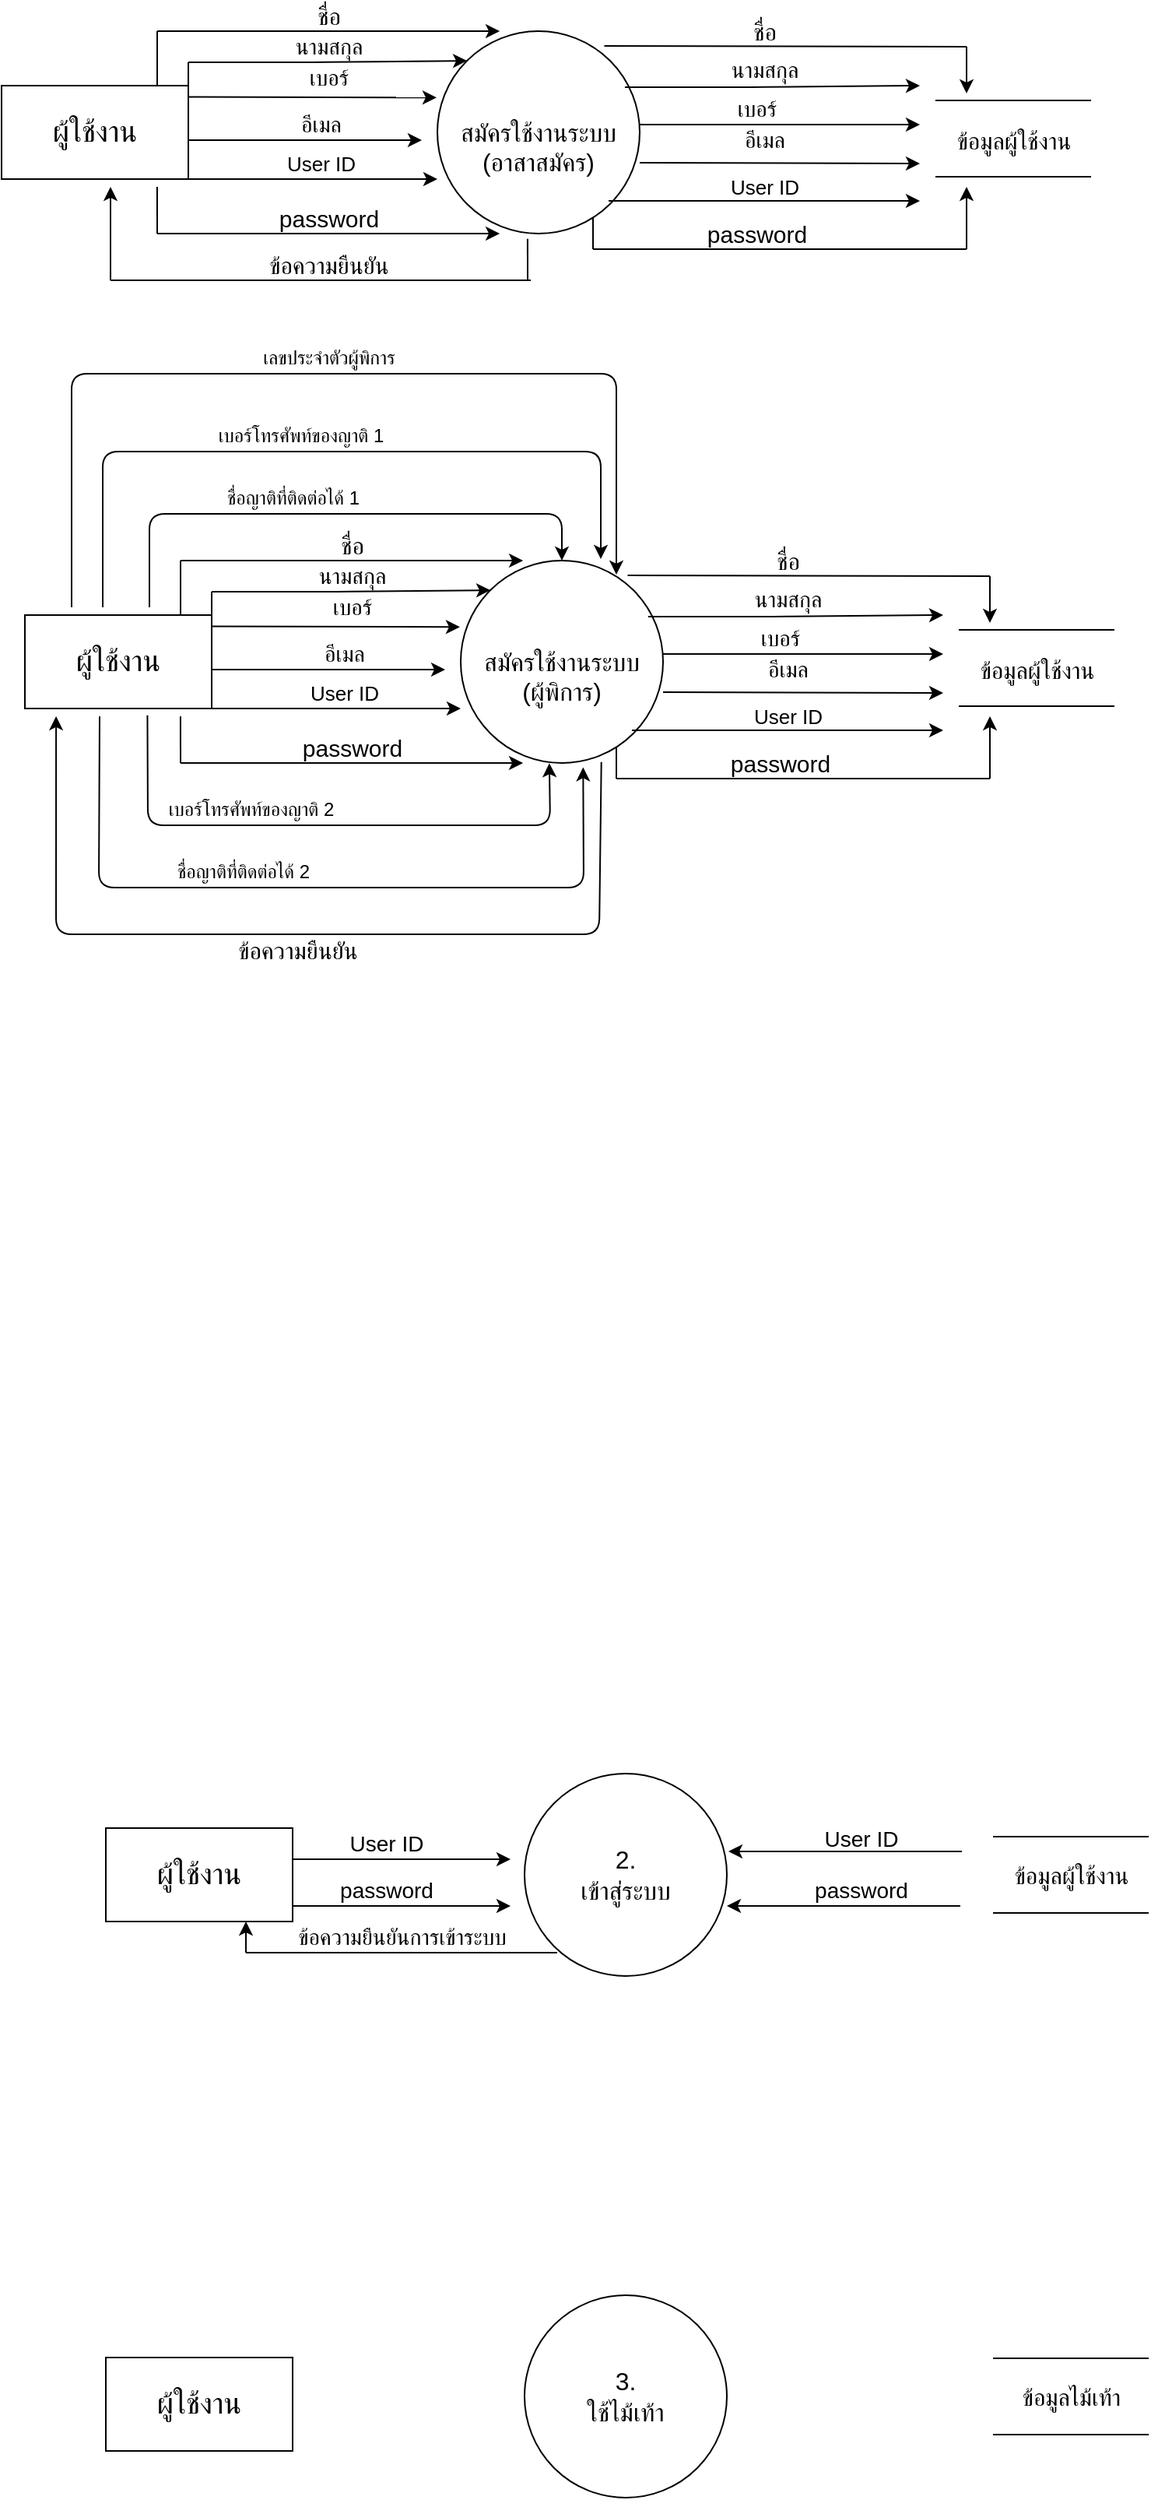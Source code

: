 <mxfile version="13.7.1" type="github" pages="2"><diagram id="nJrg5weNIt6uF1st0Hgo" name="Page-1"><mxGraphModel dx="918" dy="544" grid="1" gridSize="10" guides="1" tooltips="1" connect="1" arrows="1" fold="1" page="1" pageScale="1" pageWidth="850" pageHeight="1100" math="0" shadow="0"><root><mxCell id="0"/><mxCell id="1" parent="0"/><mxCell id="fCIiJYiWn4612jN8ktfM-1" value="&lt;font style=&quot;font-size: 19px&quot;&gt;ผู้ใช้งาน&lt;/font&gt;" style="rounded=0;whiteSpace=wrap;html=1;" vertex="1" parent="1"><mxGeometry x="75" y="85" width="120" height="60" as="geometry"/></mxCell><mxCell id="fCIiJYiWn4612jN8ktfM-2" value="&lt;font style=&quot;font-size: 16px&quot;&gt;&lt;br&gt;สมัครใช้งานระบบ&lt;br&gt;(อาสาสมัคร)&lt;br&gt;&lt;/font&gt;" style="ellipse;whiteSpace=wrap;html=1;aspect=fixed;" vertex="1" parent="1"><mxGeometry x="355" y="50" width="130" height="130" as="geometry"/></mxCell><mxCell id="fCIiJYiWn4612jN8ktfM-3" value="" style="endArrow=none;html=1;" edge="1" parent="1"><mxGeometry width="50" height="50" relative="1" as="geometry"><mxPoint x="175" y="85" as="sourcePoint"/><mxPoint x="175" y="50" as="targetPoint"/></mxGeometry></mxCell><mxCell id="fCIiJYiWn4612jN8ktfM-4" value="" style="endArrow=classic;html=1;entryX=0.308;entryY=0;entryDx=0;entryDy=0;entryPerimeter=0;" edge="1" parent="1" target="fCIiJYiWn4612jN8ktfM-2"><mxGeometry width="50" height="50" relative="1" as="geometry"><mxPoint x="175" y="50" as="sourcePoint"/><mxPoint x="225" as="targetPoint"/></mxGeometry></mxCell><mxCell id="fCIiJYiWn4612jN8ktfM-5" value="&lt;font style=&quot;font-size: 15px&quot;&gt;ชื่อ&lt;/font&gt;" style="text;html=1;align=center;verticalAlign=middle;resizable=0;points=[];autosize=1;" vertex="1" parent="1"><mxGeometry x="270" y="30" width="30" height="20" as="geometry"/></mxCell><mxCell id="fCIiJYiWn4612jN8ktfM-6" value="" style="endArrow=classic;html=1;entryX=0;entryY=0;entryDx=0;entryDy=0;" edge="1" parent="1" target="fCIiJYiWn4612jN8ktfM-2"><mxGeometry width="50" height="50" relative="1" as="geometry"><mxPoint x="195" y="70" as="sourcePoint"/><mxPoint x="270" y="85" as="targetPoint"/><Array as="points"><mxPoint x="275" y="70"/></Array></mxGeometry></mxCell><mxCell id="fCIiJYiWn4612jN8ktfM-7" value="&lt;font style=&quot;font-size: 14px&quot;&gt;นามสกุล&lt;/font&gt;" style="text;html=1;align=center;verticalAlign=middle;resizable=0;points=[];autosize=1;" vertex="1" parent="1"><mxGeometry x="250" y="50" width="70" height="20" as="geometry"/></mxCell><mxCell id="fCIiJYiWn4612jN8ktfM-8" value="" style="endArrow=classic;html=1;exitX=1.003;exitY=0.12;exitDx=0;exitDy=0;exitPerimeter=0;entryX=-0.004;entryY=0.328;entryDx=0;entryDy=0;entryPerimeter=0;" edge="1" parent="1" source="fCIiJYiWn4612jN8ktfM-1" target="fCIiJYiWn4612jN8ktfM-2"><mxGeometry width="50" height="50" relative="1" as="geometry"><mxPoint x="195" y="105" as="sourcePoint"/><mxPoint x="353" y="90" as="targetPoint"/><Array as="points"/></mxGeometry></mxCell><mxCell id="fCIiJYiWn4612jN8ktfM-9" value="&lt;font style=&quot;font-size: 14px&quot;&gt;เบอร์&lt;/font&gt;" style="text;html=1;align=center;verticalAlign=middle;resizable=0;points=[];autosize=1;" vertex="1" parent="1"><mxGeometry x="265" y="70" width="40" height="20" as="geometry"/></mxCell><mxCell id="fCIiJYiWn4612jN8ktfM-10" value="&lt;font style=&quot;font-size: 14px&quot;&gt;อีเมล&lt;/font&gt;" style="text;html=1;align=center;verticalAlign=middle;resizable=0;points=[];autosize=1;" vertex="1" parent="1"><mxGeometry x="255" y="100" width="50" height="20" as="geometry"/></mxCell><mxCell id="fCIiJYiWn4612jN8ktfM-11" value="" style="endArrow=none;html=1;" edge="1" parent="1"><mxGeometry width="50" height="50" relative="1" as="geometry"><mxPoint x="195" y="85" as="sourcePoint"/><mxPoint x="195" y="70" as="targetPoint"/></mxGeometry></mxCell><mxCell id="fCIiJYiWn4612jN8ktfM-12" value="" style="endArrow=classic;html=1;" edge="1" parent="1"><mxGeometry width="50" height="50" relative="1" as="geometry"><mxPoint x="195" y="120" as="sourcePoint"/><mxPoint x="345" y="120" as="targetPoint"/></mxGeometry></mxCell><mxCell id="fCIiJYiWn4612jN8ktfM-13" value="" style="endArrow=classic;html=1;" edge="1" parent="1"><mxGeometry width="50" height="50" relative="1" as="geometry"><mxPoint x="195" y="145" as="sourcePoint"/><mxPoint x="355" y="145" as="targetPoint"/></mxGeometry></mxCell><mxCell id="fCIiJYiWn4612jN8ktfM-14" value="&lt;font style=&quot;font-size: 13px&quot;&gt;User ID&lt;/font&gt;" style="text;html=1;align=center;verticalAlign=middle;resizable=0;points=[];autosize=1;" vertex="1" parent="1"><mxGeometry x="250" y="125" width="60" height="20" as="geometry"/></mxCell><mxCell id="fCIiJYiWn4612jN8ktfM-15" value="" style="endArrow=classic;html=1;entryX=0.308;entryY=1;entryDx=0;entryDy=0;entryPerimeter=0;" edge="1" parent="1" target="fCIiJYiWn4612jN8ktfM-2"><mxGeometry width="50" height="50" relative="1" as="geometry"><mxPoint x="175" y="180" as="sourcePoint"/><mxPoint x="225" y="130" as="targetPoint"/></mxGeometry></mxCell><mxCell id="fCIiJYiWn4612jN8ktfM-16" value="" style="endArrow=none;html=1;entryX=0.833;entryY=1.083;entryDx=0;entryDy=0;entryPerimeter=0;" edge="1" parent="1" target="fCIiJYiWn4612jN8ktfM-1"><mxGeometry width="50" height="50" relative="1" as="geometry"><mxPoint x="175" y="180" as="sourcePoint"/><mxPoint x="225" y="130" as="targetPoint"/></mxGeometry></mxCell><mxCell id="fCIiJYiWn4612jN8ktfM-17" value="&lt;font style=&quot;font-size: 15px&quot;&gt;password&lt;/font&gt;" style="text;html=1;align=center;verticalAlign=middle;resizable=0;points=[];autosize=1;" vertex="1" parent="1"><mxGeometry x="245" y="160" width="80" height="20" as="geometry"/></mxCell><mxCell id="fCIiJYiWn4612jN8ktfM-18" value="" style="endArrow=classic;html=1;" edge="1" parent="1"><mxGeometry width="50" height="50" relative="1" as="geometry"><mxPoint x="695" y="60" as="sourcePoint"/><mxPoint x="695" y="90" as="targetPoint"/></mxGeometry></mxCell><mxCell id="fCIiJYiWn4612jN8ktfM-19" value="&lt;font style=&quot;font-size: 15px&quot;&gt;ชื่อ&lt;/font&gt;" style="text;html=1;align=center;verticalAlign=middle;resizable=0;points=[];autosize=1;" vertex="1" parent="1"><mxGeometry x="550" y="40" width="30" height="20" as="geometry"/></mxCell><mxCell id="fCIiJYiWn4612jN8ktfM-20" value="" style="endArrow=classic;html=1;" edge="1" parent="1"><mxGeometry width="50" height="50" relative="1" as="geometry"><mxPoint x="475.48" y="85.96" as="sourcePoint"/><mxPoint x="665" y="85" as="targetPoint"/><Array as="points"><mxPoint x="555.48" y="85.96"/></Array></mxGeometry></mxCell><mxCell id="fCIiJYiWn4612jN8ktfM-21" value="&lt;font style=&quot;font-size: 14px&quot;&gt;นามสกุล&lt;/font&gt;" style="text;html=1;align=center;verticalAlign=middle;resizable=0;points=[];autosize=1;" vertex="1" parent="1"><mxGeometry x="530" y="65" width="70" height="20" as="geometry"/></mxCell><mxCell id="fCIiJYiWn4612jN8ktfM-22" value="" style="endArrow=classic;html=1;" edge="1" parent="1"><mxGeometry width="50" height="50" relative="1" as="geometry"><mxPoint x="485" y="110" as="sourcePoint"/><mxPoint x="665" y="110" as="targetPoint"/><Array as="points"/></mxGeometry></mxCell><mxCell id="fCIiJYiWn4612jN8ktfM-23" value="&lt;font style=&quot;font-size: 14px&quot;&gt;เบอร์&lt;/font&gt;" style="text;html=1;align=center;verticalAlign=middle;resizable=0;points=[];autosize=1;" vertex="1" parent="1"><mxGeometry x="540" y="90" width="40" height="20" as="geometry"/></mxCell><mxCell id="fCIiJYiWn4612jN8ktfM-24" value="&lt;font style=&quot;font-size: 14px&quot;&gt;อีเมล&lt;/font&gt;" style="text;html=1;align=center;verticalAlign=middle;resizable=0;points=[];autosize=1;" vertex="1" parent="1"><mxGeometry x="540" y="110" width="50" height="20" as="geometry"/></mxCell><mxCell id="fCIiJYiWn4612jN8ktfM-25" value="" style="endArrow=classic;html=1;" edge="1" parent="1"><mxGeometry width="50" height="50" relative="1" as="geometry"><mxPoint x="485" y="134.5" as="sourcePoint"/><mxPoint x="665" y="135" as="targetPoint"/></mxGeometry></mxCell><mxCell id="fCIiJYiWn4612jN8ktfM-26" value="" style="endArrow=classic;html=1;" edge="1" parent="1"><mxGeometry width="50" height="50" relative="1" as="geometry"><mxPoint x="465" y="159" as="sourcePoint"/><mxPoint x="665" y="159" as="targetPoint"/></mxGeometry></mxCell><mxCell id="fCIiJYiWn4612jN8ktfM-27" value="&lt;font style=&quot;font-size: 13px&quot;&gt;User ID&lt;/font&gt;" style="text;html=1;align=center;verticalAlign=middle;resizable=0;points=[];autosize=1;" vertex="1" parent="1"><mxGeometry x="535" y="140" width="60" height="20" as="geometry"/></mxCell><mxCell id="fCIiJYiWn4612jN8ktfM-28" value="" style="endArrow=none;html=1;" edge="1" parent="1"><mxGeometry width="50" height="50" relative="1" as="geometry"><mxPoint x="455" y="190" as="sourcePoint"/><mxPoint x="455" y="170" as="targetPoint"/></mxGeometry></mxCell><mxCell id="fCIiJYiWn4612jN8ktfM-29" value="&lt;font style=&quot;font-size: 15px&quot;&gt;password&lt;/font&gt;" style="text;html=1;align=center;verticalAlign=middle;resizable=0;points=[];autosize=1;" vertex="1" parent="1"><mxGeometry x="520" y="170" width="80" height="20" as="geometry"/></mxCell><mxCell id="fCIiJYiWn4612jN8ktfM-30" value="" style="endArrow=none;html=1;" edge="1" parent="1"><mxGeometry width="50" height="50" relative="1" as="geometry"><mxPoint x="462.25" y="59.5" as="sourcePoint"/><mxPoint x="695" y="60" as="targetPoint"/></mxGeometry></mxCell><mxCell id="fCIiJYiWn4612jN8ktfM-31" value="" style="endArrow=none;html=1;" edge="1" parent="1"><mxGeometry width="50" height="50" relative="1" as="geometry"><mxPoint x="455" y="190" as="sourcePoint"/><mxPoint x="695" y="190" as="targetPoint"/></mxGeometry></mxCell><mxCell id="fCIiJYiWn4612jN8ktfM-32" value="" style="endArrow=classic;html=1;" edge="1" parent="1"><mxGeometry width="50" height="50" relative="1" as="geometry"><mxPoint x="695" y="190" as="sourcePoint"/><mxPoint x="695" y="150" as="targetPoint"/></mxGeometry></mxCell><mxCell id="fCIiJYiWn4612jN8ktfM-33" value="" style="endArrow=none;html=1;entryX=0.446;entryY=1.026;entryDx=0;entryDy=0;entryPerimeter=0;" edge="1" parent="1" target="fCIiJYiWn4612jN8ktfM-2"><mxGeometry width="50" height="50" relative="1" as="geometry"><mxPoint x="413" y="210" as="sourcePoint"/><mxPoint x="415" y="210" as="targetPoint"/></mxGeometry></mxCell><mxCell id="fCIiJYiWn4612jN8ktfM-34" value="" style="endArrow=none;html=1;" edge="1" parent="1"><mxGeometry width="50" height="50" relative="1" as="geometry"><mxPoint x="145" y="210" as="sourcePoint"/><mxPoint x="415" y="210" as="targetPoint"/></mxGeometry></mxCell><mxCell id="fCIiJYiWn4612jN8ktfM-35" value="" style="endArrow=classic;html=1;" edge="1" parent="1"><mxGeometry width="50" height="50" relative="1" as="geometry"><mxPoint x="145" y="210" as="sourcePoint"/><mxPoint x="145" y="150" as="targetPoint"/></mxGeometry></mxCell><mxCell id="fCIiJYiWn4612jN8ktfM-36" value="&lt;font style=&quot;font-size: 15px&quot;&gt;ข้อความยืนยัน&lt;/font&gt;" style="text;html=1;align=center;verticalAlign=middle;resizable=0;points=[];autosize=1;" vertex="1" parent="1"><mxGeometry x="235" y="190" width="100" height="20" as="geometry"/></mxCell><mxCell id="fCIiJYiWn4612jN8ktfM-37" value="&lt;font style=&quot;font-size: 19px&quot;&gt;ผู้ใช้งาน&lt;/font&gt;" style="rounded=0;whiteSpace=wrap;html=1;" vertex="1" parent="1"><mxGeometry x="142" y="1204" width="120" height="60" as="geometry"/></mxCell><mxCell id="fCIiJYiWn4612jN8ktfM-38" value="&lt;font style=&quot;font-size: 16px&quot;&gt;2.&lt;br&gt;เข้าสู่ระบบ&lt;br&gt;&lt;/font&gt;" style="ellipse;whiteSpace=wrap;html=1;aspect=fixed;" vertex="1" parent="1"><mxGeometry x="411" y="1169" width="130" height="130" as="geometry"/></mxCell><mxCell id="fCIiJYiWn4612jN8ktfM-39" value="" style="endArrow=classic;html=1;" edge="1" parent="1"><mxGeometry width="50" height="50" relative="1" as="geometry"><mxPoint x="262" y="1224" as="sourcePoint"/><mxPoint x="402" y="1224" as="targetPoint"/></mxGeometry></mxCell><mxCell id="fCIiJYiWn4612jN8ktfM-40" value="&lt;font style=&quot;font-size: 14px&quot;&gt;User ID&lt;/font&gt;" style="text;html=1;align=center;verticalAlign=middle;resizable=0;points=[];autosize=1;" vertex="1" parent="1"><mxGeometry x="292" y="1204" width="60" height="20" as="geometry"/></mxCell><mxCell id="fCIiJYiWn4612jN8ktfM-41" value="" style="endArrow=classic;html=1;" edge="1" parent="1"><mxGeometry width="50" height="50" relative="1" as="geometry"><mxPoint x="262" y="1254" as="sourcePoint"/><mxPoint x="402" y="1254" as="targetPoint"/></mxGeometry></mxCell><mxCell id="fCIiJYiWn4612jN8ktfM-42" value="&lt;font style=&quot;font-size: 14px&quot;&gt;password&lt;/font&gt;" style="text;html=1;align=center;verticalAlign=middle;resizable=0;points=[];autosize=1;" vertex="1" parent="1"><mxGeometry x="282" y="1234" width="80" height="20" as="geometry"/></mxCell><mxCell id="fCIiJYiWn4612jN8ktfM-43" value="" style="endArrow=classic;html=1;" edge="1" parent="1"><mxGeometry width="50" height="50" relative="1" as="geometry"><mxPoint x="692" y="1219" as="sourcePoint"/><mxPoint x="542" y="1219" as="targetPoint"/></mxGeometry></mxCell><mxCell id="fCIiJYiWn4612jN8ktfM-44" value="" style="endArrow=classic;html=1;" edge="1" parent="1"><mxGeometry width="50" height="50" relative="1" as="geometry"><mxPoint x="691" y="1254" as="sourcePoint"/><mxPoint x="541" y="1254" as="targetPoint"/></mxGeometry></mxCell><mxCell id="fCIiJYiWn4612jN8ktfM-45" value="&lt;font style=&quot;font-size: 14px&quot;&gt;User ID&lt;/font&gt;" style="text;html=1;align=center;verticalAlign=middle;resizable=0;points=[];autosize=1;" vertex="1" parent="1"><mxGeometry x="597" y="1201" width="60" height="20" as="geometry"/></mxCell><mxCell id="fCIiJYiWn4612jN8ktfM-46" value="&lt;font style=&quot;font-size: 14px&quot;&gt;password&lt;/font&gt;" style="text;html=1;align=center;verticalAlign=middle;resizable=0;points=[];autosize=1;" vertex="1" parent="1"><mxGeometry x="587" y="1234" width="80" height="20" as="geometry"/></mxCell><mxCell id="fCIiJYiWn4612jN8ktfM-47" value="" style="endArrow=none;html=1;" edge="1" parent="1"><mxGeometry width="50" height="50" relative="1" as="geometry"><mxPoint x="232" y="1284" as="sourcePoint"/><mxPoint x="432" y="1284" as="targetPoint"/></mxGeometry></mxCell><mxCell id="fCIiJYiWn4612jN8ktfM-48" value="" style="endArrow=classic;html=1;entryX=0.75;entryY=1;entryDx=0;entryDy=0;" edge="1" parent="1" target="fCIiJYiWn4612jN8ktfM-37"><mxGeometry width="50" height="50" relative="1" as="geometry"><mxPoint x="232" y="1284" as="sourcePoint"/><mxPoint x="502" y="1194" as="targetPoint"/></mxGeometry></mxCell><mxCell id="fCIiJYiWn4612jN8ktfM-49" value="&lt;font style=&quot;font-size: 14px&quot;&gt;ข้อความยืนยันการเข้าระบบ&lt;/font&gt;" style="text;html=1;align=center;verticalAlign=middle;resizable=0;points=[];autosize=1;" vertex="1" parent="1"><mxGeometry x="247" y="1264" width="170" height="20" as="geometry"/></mxCell><mxCell id="fCIiJYiWn4612jN8ktfM-50" value="&lt;font style=&quot;font-size: 19px&quot;&gt;ผู้ใช้งาน&lt;/font&gt;" style="rounded=0;whiteSpace=wrap;html=1;" vertex="1" parent="1"><mxGeometry x="142" y="1544" width="120" height="60" as="geometry"/></mxCell><mxCell id="fCIiJYiWn4612jN8ktfM-51" value="&lt;font style=&quot;font-size: 16px&quot;&gt;3.&lt;br&gt;ใช้ไม้เท้า&lt;br&gt;&lt;/font&gt;" style="ellipse;whiteSpace=wrap;html=1;aspect=fixed;" vertex="1" parent="1"><mxGeometry x="411" y="1504" width="130" height="130" as="geometry"/></mxCell><mxCell id="fCIiJYiWn4612jN8ktfM-52" value="" style="group" vertex="1" connectable="0" parent="1"><mxGeometry x="712" y="1224" width="100" height="20" as="geometry"/></mxCell><mxCell id="fCIiJYiWn4612jN8ktfM-53" value="" style="shape=link;html=1;width=49;" edge="1" parent="fCIiJYiWn4612jN8ktfM-52"><mxGeometry width="100" relative="1" as="geometry"><mxPoint y="10" as="sourcePoint"/><mxPoint x="100" y="10" as="targetPoint"/></mxGeometry></mxCell><mxCell id="fCIiJYiWn4612jN8ktfM-54" value="&lt;font style=&quot;font-size: 15px&quot;&gt;ข้อมูลผู้ใช้งาน&lt;/font&gt;" style="text;html=1;align=center;verticalAlign=middle;resizable=0;points=[];autosize=1;" vertex="1" parent="fCIiJYiWn4612jN8ktfM-52"><mxGeometry width="100" height="20" as="geometry"/></mxCell><mxCell id="fCIiJYiWn4612jN8ktfM-55" value="" style="group" vertex="1" connectable="0" parent="1"><mxGeometry x="712" y="1559" width="100" height="20" as="geometry"/></mxCell><mxCell id="fCIiJYiWn4612jN8ktfM-56" value="" style="shape=link;html=1;width=49;" edge="1" parent="fCIiJYiWn4612jN8ktfM-55"><mxGeometry width="100" relative="1" as="geometry"><mxPoint y="10" as="sourcePoint"/><mxPoint x="100" y="10" as="targetPoint"/></mxGeometry></mxCell><mxCell id="fCIiJYiWn4612jN8ktfM-57" value="&lt;span style=&quot;font-size: 15px&quot;&gt;ข้อมูลไม้เท้า&lt;/span&gt;" style="text;html=1;align=center;verticalAlign=middle;resizable=0;points=[];autosize=1;" vertex="1" parent="fCIiJYiWn4612jN8ktfM-55"><mxGeometry x="5" width="90" height="20" as="geometry"/></mxCell><mxCell id="fCIiJYiWn4612jN8ktfM-58" value="" style="group" vertex="1" connectable="0" parent="1"><mxGeometry x="675" y="110" width="100" height="20" as="geometry"/></mxCell><mxCell id="fCIiJYiWn4612jN8ktfM-59" value="" style="shape=link;html=1;width=49;" edge="1" parent="fCIiJYiWn4612jN8ktfM-58"><mxGeometry width="100" relative="1" as="geometry"><mxPoint y="9" as="sourcePoint"/><mxPoint x="100" y="9" as="targetPoint"/></mxGeometry></mxCell><mxCell id="fCIiJYiWn4612jN8ktfM-60" value="&lt;font style=&quot;font-size: 15px&quot;&gt;ข้อมูลผู้ใช้งาน&lt;/font&gt;" style="text;html=1;align=center;verticalAlign=middle;resizable=0;points=[];autosize=1;" vertex="1" parent="fCIiJYiWn4612jN8ktfM-58"><mxGeometry width="100" height="20" as="geometry"/></mxCell><mxCell id="fCIiJYiWn4612jN8ktfM-62" value="&lt;font style=&quot;font-size: 19px&quot;&gt;ผู้ใช้งาน&lt;/font&gt;" style="rounded=0;whiteSpace=wrap;html=1;" vertex="1" parent="1"><mxGeometry x="90" y="425" width="120" height="60" as="geometry"/></mxCell><mxCell id="fCIiJYiWn4612jN8ktfM-63" value="&lt;font style=&quot;font-size: 16px&quot;&gt;&lt;br&gt;สมัครใช้งานระบบ&lt;br&gt;(ผู้พิการ)&lt;br&gt;&lt;/font&gt;" style="ellipse;whiteSpace=wrap;html=1;aspect=fixed;" vertex="1" parent="1"><mxGeometry x="370" y="390" width="130" height="130" as="geometry"/></mxCell><mxCell id="fCIiJYiWn4612jN8ktfM-64" value="" style="endArrow=none;html=1;" edge="1" parent="1"><mxGeometry width="50" height="50" relative="1" as="geometry"><mxPoint x="190" y="425" as="sourcePoint"/><mxPoint x="190" y="390" as="targetPoint"/></mxGeometry></mxCell><mxCell id="fCIiJYiWn4612jN8ktfM-65" value="" style="endArrow=classic;html=1;entryX=0.308;entryY=0;entryDx=0;entryDy=0;entryPerimeter=0;" edge="1" parent="1" target="fCIiJYiWn4612jN8ktfM-63"><mxGeometry width="50" height="50" relative="1" as="geometry"><mxPoint x="190" y="390" as="sourcePoint"/><mxPoint x="240" y="340" as="targetPoint"/></mxGeometry></mxCell><mxCell id="fCIiJYiWn4612jN8ktfM-66" value="&lt;font style=&quot;font-size: 15px&quot;&gt;ชื่อ&lt;/font&gt;" style="text;html=1;align=center;verticalAlign=middle;resizable=0;points=[];autosize=1;" vertex="1" parent="1"><mxGeometry x="285" y="370" width="30" height="20" as="geometry"/></mxCell><mxCell id="fCIiJYiWn4612jN8ktfM-67" value="" style="endArrow=classic;html=1;entryX=0;entryY=0;entryDx=0;entryDy=0;" edge="1" parent="1" target="fCIiJYiWn4612jN8ktfM-63"><mxGeometry width="50" height="50" relative="1" as="geometry"><mxPoint x="210" y="410" as="sourcePoint"/><mxPoint x="285" y="425" as="targetPoint"/><Array as="points"><mxPoint x="290" y="410"/></Array></mxGeometry></mxCell><mxCell id="fCIiJYiWn4612jN8ktfM-68" value="&lt;font style=&quot;font-size: 14px&quot;&gt;นามสกุล&lt;/font&gt;" style="text;html=1;align=center;verticalAlign=middle;resizable=0;points=[];autosize=1;" vertex="1" parent="1"><mxGeometry x="265" y="390" width="70" height="20" as="geometry"/></mxCell><mxCell id="fCIiJYiWn4612jN8ktfM-69" value="" style="endArrow=classic;html=1;exitX=1.003;exitY=0.12;exitDx=0;exitDy=0;exitPerimeter=0;entryX=-0.004;entryY=0.328;entryDx=0;entryDy=0;entryPerimeter=0;" edge="1" parent="1" source="fCIiJYiWn4612jN8ktfM-62" target="fCIiJYiWn4612jN8ktfM-63"><mxGeometry width="50" height="50" relative="1" as="geometry"><mxPoint x="210" y="445" as="sourcePoint"/><mxPoint x="368" y="430" as="targetPoint"/><Array as="points"/></mxGeometry></mxCell><mxCell id="fCIiJYiWn4612jN8ktfM-70" value="&lt;font style=&quot;font-size: 14px&quot;&gt;เบอร์&lt;/font&gt;" style="text;html=1;align=center;verticalAlign=middle;resizable=0;points=[];autosize=1;" vertex="1" parent="1"><mxGeometry x="280" y="410" width="40" height="20" as="geometry"/></mxCell><mxCell id="fCIiJYiWn4612jN8ktfM-71" value="&lt;font style=&quot;font-size: 14px&quot;&gt;อีเมล&lt;/font&gt;" style="text;html=1;align=center;verticalAlign=middle;resizable=0;points=[];autosize=1;" vertex="1" parent="1"><mxGeometry x="270" y="440" width="50" height="20" as="geometry"/></mxCell><mxCell id="fCIiJYiWn4612jN8ktfM-72" value="" style="endArrow=none;html=1;" edge="1" parent="1"><mxGeometry width="50" height="50" relative="1" as="geometry"><mxPoint x="210" y="425" as="sourcePoint"/><mxPoint x="210" y="410" as="targetPoint"/></mxGeometry></mxCell><mxCell id="fCIiJYiWn4612jN8ktfM-73" value="" style="endArrow=classic;html=1;" edge="1" parent="1"><mxGeometry width="50" height="50" relative="1" as="geometry"><mxPoint x="210" y="460" as="sourcePoint"/><mxPoint x="360" y="460" as="targetPoint"/></mxGeometry></mxCell><mxCell id="fCIiJYiWn4612jN8ktfM-74" value="" style="endArrow=classic;html=1;" edge="1" parent="1"><mxGeometry width="50" height="50" relative="1" as="geometry"><mxPoint x="210" y="485" as="sourcePoint"/><mxPoint x="370" y="485" as="targetPoint"/></mxGeometry></mxCell><mxCell id="fCIiJYiWn4612jN8ktfM-75" value="&lt;font style=&quot;font-size: 13px&quot;&gt;User ID&lt;/font&gt;" style="text;html=1;align=center;verticalAlign=middle;resizable=0;points=[];autosize=1;" vertex="1" parent="1"><mxGeometry x="265" y="465" width="60" height="20" as="geometry"/></mxCell><mxCell id="fCIiJYiWn4612jN8ktfM-76" value="" style="endArrow=classic;html=1;entryX=0.308;entryY=1;entryDx=0;entryDy=0;entryPerimeter=0;" edge="1" parent="1" target="fCIiJYiWn4612jN8ktfM-63"><mxGeometry width="50" height="50" relative="1" as="geometry"><mxPoint x="190" y="520" as="sourcePoint"/><mxPoint x="240" y="470" as="targetPoint"/></mxGeometry></mxCell><mxCell id="fCIiJYiWn4612jN8ktfM-77" value="" style="endArrow=none;html=1;entryX=0.833;entryY=1.083;entryDx=0;entryDy=0;entryPerimeter=0;" edge="1" parent="1" target="fCIiJYiWn4612jN8ktfM-62"><mxGeometry width="50" height="50" relative="1" as="geometry"><mxPoint x="190" y="520" as="sourcePoint"/><mxPoint x="240" y="470" as="targetPoint"/></mxGeometry></mxCell><mxCell id="fCIiJYiWn4612jN8ktfM-78" value="&lt;font style=&quot;font-size: 15px&quot;&gt;password&lt;/font&gt;" style="text;html=1;align=center;verticalAlign=middle;resizable=0;points=[];autosize=1;" vertex="1" parent="1"><mxGeometry x="260" y="500" width="80" height="20" as="geometry"/></mxCell><mxCell id="fCIiJYiWn4612jN8ktfM-79" value="" style="endArrow=classic;html=1;" edge="1" parent="1"><mxGeometry width="50" height="50" relative="1" as="geometry"><mxPoint x="710" y="400" as="sourcePoint"/><mxPoint x="710" y="430" as="targetPoint"/></mxGeometry></mxCell><mxCell id="fCIiJYiWn4612jN8ktfM-80" value="&lt;font style=&quot;font-size: 15px&quot;&gt;ชื่อ&lt;/font&gt;" style="text;html=1;align=center;verticalAlign=middle;resizable=0;points=[];autosize=1;" vertex="1" parent="1"><mxGeometry x="565" y="380" width="30" height="20" as="geometry"/></mxCell><mxCell id="fCIiJYiWn4612jN8ktfM-81" value="" style="endArrow=classic;html=1;" edge="1" parent="1"><mxGeometry width="50" height="50" relative="1" as="geometry"><mxPoint x="490.48" y="425.96" as="sourcePoint"/><mxPoint x="680" y="425" as="targetPoint"/><Array as="points"><mxPoint x="570.48" y="425.96"/></Array></mxGeometry></mxCell><mxCell id="fCIiJYiWn4612jN8ktfM-82" value="&lt;font style=&quot;font-size: 14px&quot;&gt;นามสกุล&lt;/font&gt;" style="text;html=1;align=center;verticalAlign=middle;resizable=0;points=[];autosize=1;" vertex="1" parent="1"><mxGeometry x="545" y="405" width="70" height="20" as="geometry"/></mxCell><mxCell id="fCIiJYiWn4612jN8ktfM-83" value="" style="endArrow=classic;html=1;" edge="1" parent="1"><mxGeometry width="50" height="50" relative="1" as="geometry"><mxPoint x="500" y="450" as="sourcePoint"/><mxPoint x="680" y="450" as="targetPoint"/><Array as="points"/></mxGeometry></mxCell><mxCell id="fCIiJYiWn4612jN8ktfM-84" value="&lt;font style=&quot;font-size: 14px&quot;&gt;เบอร์&lt;/font&gt;" style="text;html=1;align=center;verticalAlign=middle;resizable=0;points=[];autosize=1;" vertex="1" parent="1"><mxGeometry x="555" y="430" width="40" height="20" as="geometry"/></mxCell><mxCell id="fCIiJYiWn4612jN8ktfM-85" value="&lt;font style=&quot;font-size: 14px&quot;&gt;อีเมล&lt;/font&gt;" style="text;html=1;align=center;verticalAlign=middle;resizable=0;points=[];autosize=1;" vertex="1" parent="1"><mxGeometry x="555" y="450" width="50" height="20" as="geometry"/></mxCell><mxCell id="fCIiJYiWn4612jN8ktfM-86" value="" style="endArrow=classic;html=1;" edge="1" parent="1"><mxGeometry width="50" height="50" relative="1" as="geometry"><mxPoint x="500" y="474.5" as="sourcePoint"/><mxPoint x="680" y="475" as="targetPoint"/></mxGeometry></mxCell><mxCell id="fCIiJYiWn4612jN8ktfM-87" value="" style="endArrow=classic;html=1;" edge="1" parent="1"><mxGeometry width="50" height="50" relative="1" as="geometry"><mxPoint x="480" y="499" as="sourcePoint"/><mxPoint x="680" y="499" as="targetPoint"/></mxGeometry></mxCell><mxCell id="fCIiJYiWn4612jN8ktfM-88" value="&lt;font style=&quot;font-size: 13px&quot;&gt;User ID&lt;/font&gt;" style="text;html=1;align=center;verticalAlign=middle;resizable=0;points=[];autosize=1;" vertex="1" parent="1"><mxGeometry x="550" y="480" width="60" height="20" as="geometry"/></mxCell><mxCell id="fCIiJYiWn4612jN8ktfM-89" value="" style="endArrow=none;html=1;" edge="1" parent="1"><mxGeometry width="50" height="50" relative="1" as="geometry"><mxPoint x="470" y="530" as="sourcePoint"/><mxPoint x="470" y="510" as="targetPoint"/></mxGeometry></mxCell><mxCell id="fCIiJYiWn4612jN8ktfM-90" value="&lt;font style=&quot;font-size: 15px&quot;&gt;password&lt;/font&gt;" style="text;html=1;align=center;verticalAlign=middle;resizable=0;points=[];autosize=1;" vertex="1" parent="1"><mxGeometry x="535" y="510" width="80" height="20" as="geometry"/></mxCell><mxCell id="fCIiJYiWn4612jN8ktfM-91" value="" style="endArrow=none;html=1;" edge="1" parent="1"><mxGeometry width="50" height="50" relative="1" as="geometry"><mxPoint x="477.25" y="399.5" as="sourcePoint"/><mxPoint x="710" y="400" as="targetPoint"/></mxGeometry></mxCell><mxCell id="fCIiJYiWn4612jN8ktfM-92" value="" style="endArrow=none;html=1;" edge="1" parent="1"><mxGeometry width="50" height="50" relative="1" as="geometry"><mxPoint x="470" y="530" as="sourcePoint"/><mxPoint x="710" y="530" as="targetPoint"/></mxGeometry></mxCell><mxCell id="fCIiJYiWn4612jN8ktfM-93" value="" style="endArrow=classic;html=1;" edge="1" parent="1"><mxGeometry width="50" height="50" relative="1" as="geometry"><mxPoint x="710" y="530" as="sourcePoint"/><mxPoint x="710" y="490" as="targetPoint"/></mxGeometry></mxCell><mxCell id="fCIiJYiWn4612jN8ktfM-98" value="" style="group" vertex="1" connectable="0" parent="1"><mxGeometry x="690" y="450" width="100" height="20" as="geometry"/></mxCell><mxCell id="fCIiJYiWn4612jN8ktfM-99" value="" style="shape=link;html=1;width=49;" edge="1" parent="fCIiJYiWn4612jN8ktfM-98"><mxGeometry width="100" relative="1" as="geometry"><mxPoint y="9" as="sourcePoint"/><mxPoint x="100" y="9" as="targetPoint"/></mxGeometry></mxCell><mxCell id="fCIiJYiWn4612jN8ktfM-100" value="&lt;font style=&quot;font-size: 15px&quot;&gt;ข้อมูลผู้ใช้งาน&lt;/font&gt;" style="text;html=1;align=center;verticalAlign=middle;resizable=0;points=[];autosize=1;" vertex="1" parent="fCIiJYiWn4612jN8ktfM-98"><mxGeometry width="100" height="20" as="geometry"/></mxCell><mxCell id="fCIiJYiWn4612jN8ktfM-101" value="" style="endArrow=classic;html=1;entryX=0.5;entryY=0;entryDx=0;entryDy=0;" edge="1" parent="1" target="fCIiJYiWn4612jN8ktfM-63"><mxGeometry width="50" height="50" relative="1" as="geometry"><mxPoint x="170" y="420" as="sourcePoint"/><mxPoint x="470" y="460" as="targetPoint"/><Array as="points"><mxPoint x="170" y="360"/><mxPoint x="290" y="360"/><mxPoint x="435" y="360"/></Array></mxGeometry></mxCell><mxCell id="fCIiJYiWn4612jN8ktfM-103" value="ชื่อญาติที่ติดต่อได้ 1" style="text;html=1;strokeColor=none;fillColor=none;align=center;verticalAlign=middle;whiteSpace=wrap;rounded=0;" vertex="1" parent="1"><mxGeometry x="190" y="340" width="145" height="20" as="geometry"/></mxCell><mxCell id="fCIiJYiWn4612jN8ktfM-105" value="" style="endArrow=classic;html=1;" edge="1" parent="1"><mxGeometry width="50" height="50" relative="1" as="geometry"><mxPoint x="140" y="420" as="sourcePoint"/><mxPoint x="460" y="389" as="targetPoint"/><Array as="points"><mxPoint x="140" y="320"/><mxPoint x="270" y="320"/><mxPoint x="460" y="320"/><mxPoint x="460" y="360"/></Array></mxGeometry></mxCell><mxCell id="fCIiJYiWn4612jN8ktfM-106" value="เบอร์โทรศัพท์ของญาติ 1" style="text;html=1;strokeColor=none;fillColor=none;align=center;verticalAlign=middle;whiteSpace=wrap;rounded=0;" vertex="1" parent="1"><mxGeometry x="195" y="300" width="145" height="20" as="geometry"/></mxCell><mxCell id="fCIiJYiWn4612jN8ktfM-107" value="" style="endArrow=classic;html=1;entryX=0.605;entryY=1.021;entryDx=0;entryDy=0;entryPerimeter=0;" edge="1" parent="1" target="fCIiJYiWn4612jN8ktfM-63"><mxGeometry width="50" height="50" relative="1" as="geometry"><mxPoint x="138" y="490" as="sourcePoint"/><mxPoint x="402.5" y="630" as="targetPoint"/><Array as="points"><mxPoint x="137.5" y="600"/><mxPoint x="257.5" y="600"/><mxPoint x="449" y="600"/></Array></mxGeometry></mxCell><mxCell id="fCIiJYiWn4612jN8ktfM-108" value="ชื่อญาติที่ติดต่อได้ 2" style="text;html=1;strokeColor=none;fillColor=none;align=center;verticalAlign=middle;whiteSpace=wrap;rounded=0;" vertex="1" parent="1"><mxGeometry x="157.5" y="580" width="145" height="20" as="geometry"/></mxCell><mxCell id="fCIiJYiWn4612jN8ktfM-109" value="" style="endArrow=classic;html=1;entryX=0.438;entryY=1.001;entryDx=0;entryDy=0;entryPerimeter=0;exitX=0.656;exitY=1.072;exitDx=0;exitDy=0;exitPerimeter=0;" edge="1" parent="1" source="fCIiJYiWn4612jN8ktfM-62" target="fCIiJYiWn4612jN8ktfM-63"><mxGeometry width="50" height="50" relative="1" as="geometry"><mxPoint x="107.5" y="660" as="sourcePoint"/><mxPoint x="427.5" y="629" as="targetPoint"/><Array as="points"><mxPoint x="169" y="560"/><mxPoint x="237.5" y="560"/><mxPoint x="427.5" y="560"/></Array></mxGeometry></mxCell><mxCell id="fCIiJYiWn4612jN8ktfM-110" value="เบอร์โทรศัพท์ของญาติ 2" style="text;html=1;strokeColor=none;fillColor=none;align=center;verticalAlign=middle;whiteSpace=wrap;rounded=0;" vertex="1" parent="1"><mxGeometry x="162.5" y="540" width="145" height="20" as="geometry"/></mxCell><mxCell id="fCIiJYiWn4612jN8ktfM-111" value="" style="endArrow=classic;html=1;" edge="1" parent="1"><mxGeometry width="50" height="50" relative="1" as="geometry"><mxPoint x="120" y="420" as="sourcePoint"/><mxPoint x="470" y="399" as="targetPoint"/><Array as="points"><mxPoint x="120" y="350"/><mxPoint x="120" y="270"/><mxPoint x="280" y="270"/><mxPoint x="470" y="270"/><mxPoint x="470" y="370"/></Array></mxGeometry></mxCell><mxCell id="fCIiJYiWn4612jN8ktfM-112" value="เลขประจำตัวผู้พิการ" style="text;html=1;strokeColor=none;fillColor=none;align=center;verticalAlign=middle;whiteSpace=wrap;rounded=0;" vertex="1" parent="1"><mxGeometry x="213.75" y="250" width="142.5" height="20" as="geometry"/></mxCell><mxCell id="fCIiJYiWn4612jN8ktfM-113" value="&lt;font style=&quot;font-size: 15px&quot;&gt;ข้อความยืนยัน&lt;/font&gt;" style="text;html=1;align=center;verticalAlign=middle;resizable=0;points=[];autosize=1;" vertex="1" parent="1"><mxGeometry x="215" y="630" width="100" height="20" as="geometry"/></mxCell><mxCell id="fCIiJYiWn4612jN8ktfM-114" value="" style="endArrow=classic;html=1;exitX=0.695;exitY=0.995;exitDx=0;exitDy=0;exitPerimeter=0;entryX=0.167;entryY=1.083;entryDx=0;entryDy=0;entryPerimeter=0;" edge="1" parent="1" source="fCIiJYiWn4612jN8ktfM-63" target="fCIiJYiWn4612jN8ktfM-62"><mxGeometry width="50" height="50" relative="1" as="geometry"><mxPoint x="148" y="500" as="sourcePoint"/><mxPoint x="130" y="650" as="targetPoint"/><Array as="points"><mxPoint x="459" y="630"/><mxPoint x="268" y="630"/><mxPoint x="110" y="630"/></Array></mxGeometry></mxCell></root></mxGraphModel></diagram><diagram name="หน้า-2" id="KZ_9aMzMzVM4HU8MMmKl"><mxGraphModel dx="1038" dy="580" grid="1" gridSize="10" guides="1" tooltips="1" connect="1" arrows="1" fold="1" page="1" pageScale="1" pageWidth="827" pageHeight="1169" math="0" shadow="0"><root><mxCell id="LWsNOT9FvR6j0qcLNQUw-0"/><mxCell id="LWsNOT9FvR6j0qcLNQUw-1" parent="LWsNOT9FvR6j0qcLNQUw-0"/></root></mxGraphModel></diagram></mxfile>